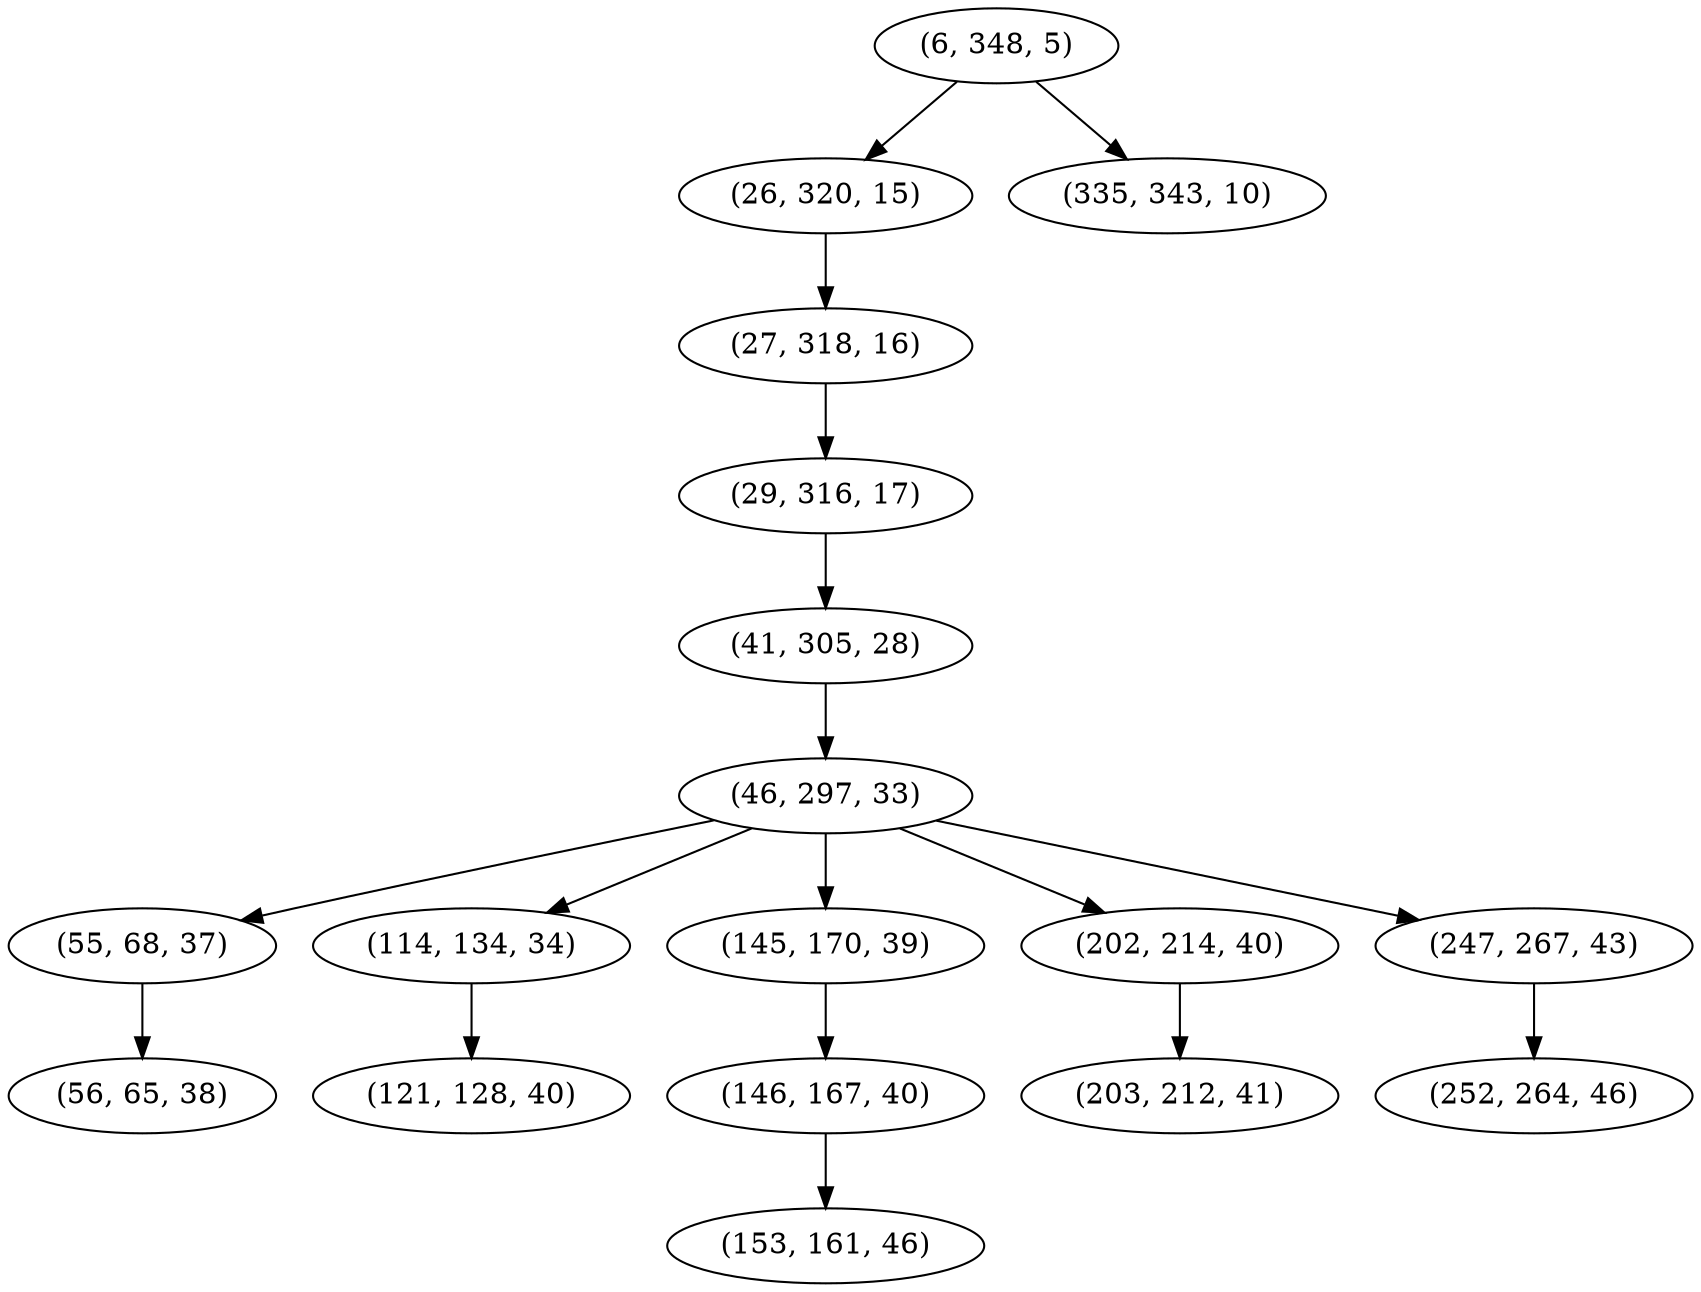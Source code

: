 digraph tree {
    "(6, 348, 5)";
    "(26, 320, 15)";
    "(27, 318, 16)";
    "(29, 316, 17)";
    "(41, 305, 28)";
    "(46, 297, 33)";
    "(55, 68, 37)";
    "(56, 65, 38)";
    "(114, 134, 34)";
    "(121, 128, 40)";
    "(145, 170, 39)";
    "(146, 167, 40)";
    "(153, 161, 46)";
    "(202, 214, 40)";
    "(203, 212, 41)";
    "(247, 267, 43)";
    "(252, 264, 46)";
    "(335, 343, 10)";
    "(6, 348, 5)" -> "(26, 320, 15)";
    "(6, 348, 5)" -> "(335, 343, 10)";
    "(26, 320, 15)" -> "(27, 318, 16)";
    "(27, 318, 16)" -> "(29, 316, 17)";
    "(29, 316, 17)" -> "(41, 305, 28)";
    "(41, 305, 28)" -> "(46, 297, 33)";
    "(46, 297, 33)" -> "(55, 68, 37)";
    "(46, 297, 33)" -> "(114, 134, 34)";
    "(46, 297, 33)" -> "(145, 170, 39)";
    "(46, 297, 33)" -> "(202, 214, 40)";
    "(46, 297, 33)" -> "(247, 267, 43)";
    "(55, 68, 37)" -> "(56, 65, 38)";
    "(114, 134, 34)" -> "(121, 128, 40)";
    "(145, 170, 39)" -> "(146, 167, 40)";
    "(146, 167, 40)" -> "(153, 161, 46)";
    "(202, 214, 40)" -> "(203, 212, 41)";
    "(247, 267, 43)" -> "(252, 264, 46)";
}
